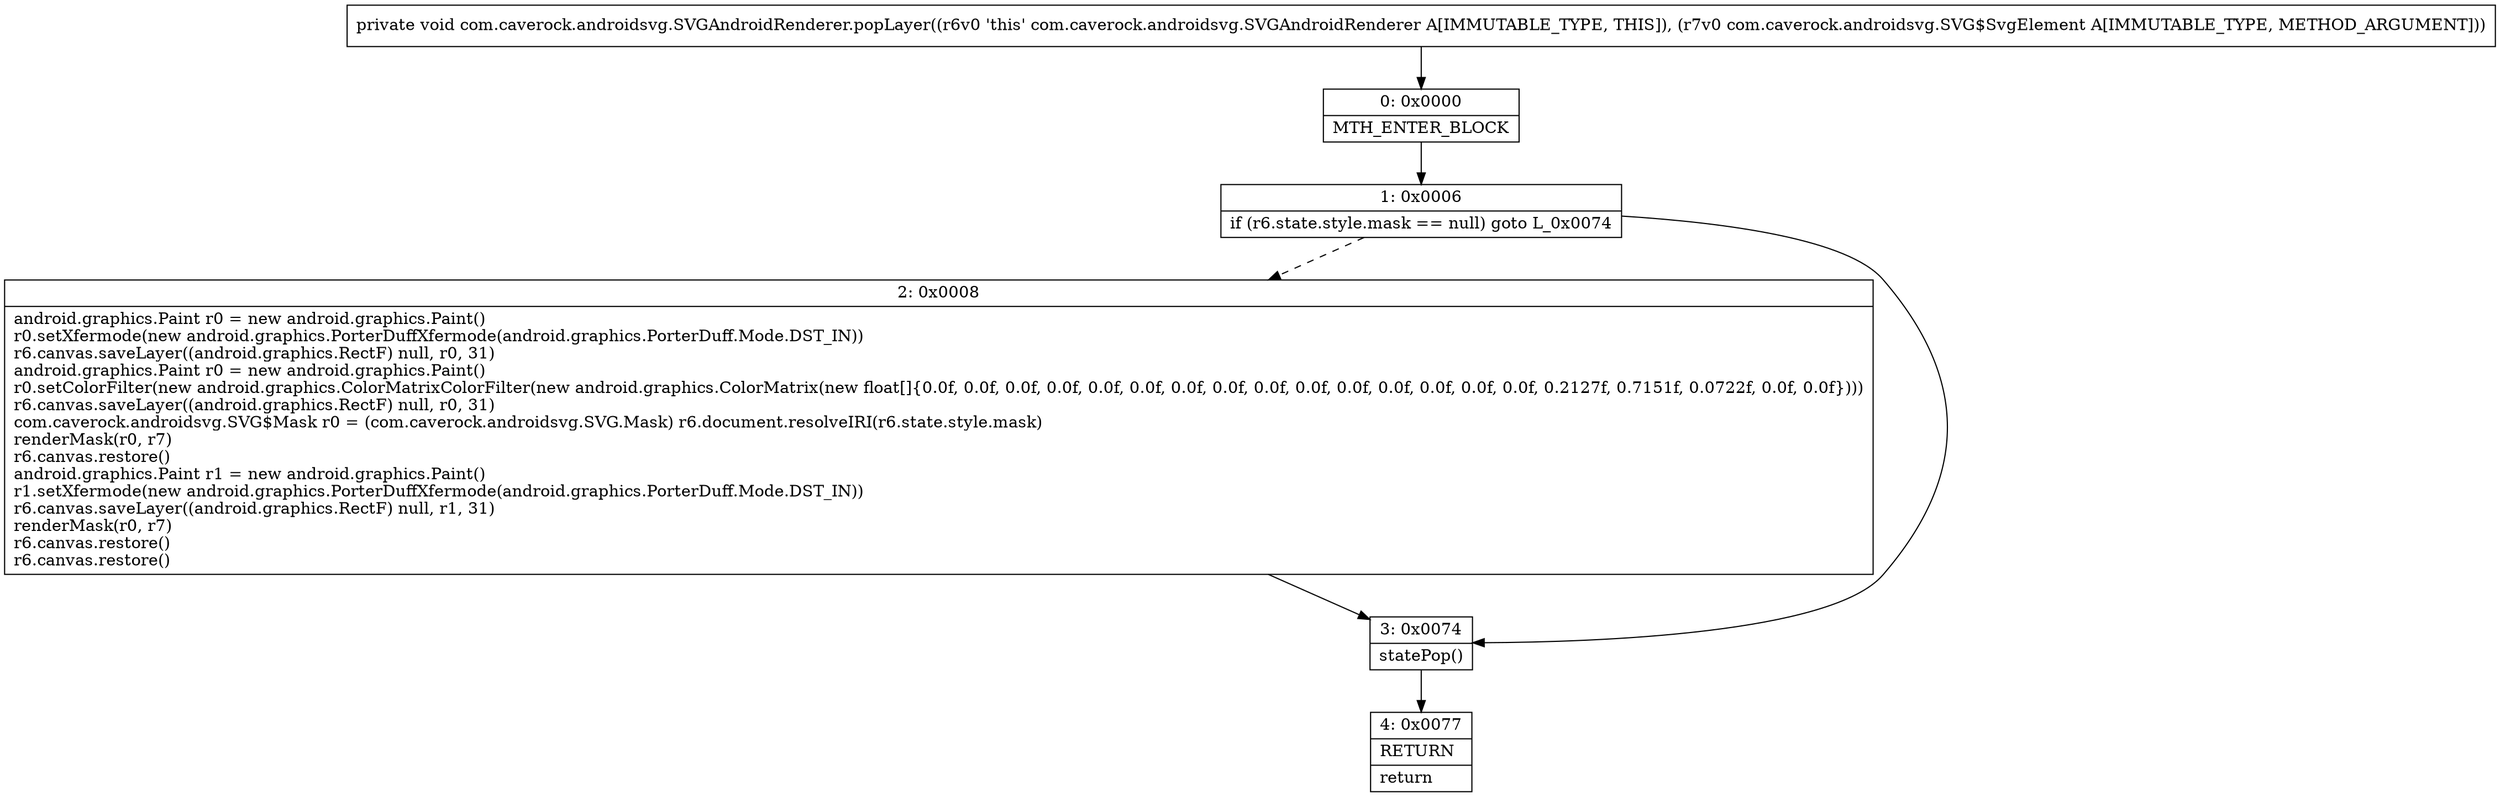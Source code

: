 digraph "CFG forcom.caverock.androidsvg.SVGAndroidRenderer.popLayer(Lcom\/caverock\/androidsvg\/SVG$SvgElement;)V" {
Node_0 [shape=record,label="{0\:\ 0x0000|MTH_ENTER_BLOCK\l}"];
Node_1 [shape=record,label="{1\:\ 0x0006|if (r6.state.style.mask == null) goto L_0x0074\l}"];
Node_2 [shape=record,label="{2\:\ 0x0008|android.graphics.Paint r0 = new android.graphics.Paint()\lr0.setXfermode(new android.graphics.PorterDuffXfermode(android.graphics.PorterDuff.Mode.DST_IN))\lr6.canvas.saveLayer((android.graphics.RectF) null, r0, 31)\landroid.graphics.Paint r0 = new android.graphics.Paint()\lr0.setColorFilter(new android.graphics.ColorMatrixColorFilter(new android.graphics.ColorMatrix(new float[]\{0.0f, 0.0f, 0.0f, 0.0f, 0.0f, 0.0f, 0.0f, 0.0f, 0.0f, 0.0f, 0.0f, 0.0f, 0.0f, 0.0f, 0.0f, 0.2127f, 0.7151f, 0.0722f, 0.0f, 0.0f\})))\lr6.canvas.saveLayer((android.graphics.RectF) null, r0, 31)\lcom.caverock.androidsvg.SVG$Mask r0 = (com.caverock.androidsvg.SVG.Mask) r6.document.resolveIRI(r6.state.style.mask)\lrenderMask(r0, r7)\lr6.canvas.restore()\landroid.graphics.Paint r1 = new android.graphics.Paint()\lr1.setXfermode(new android.graphics.PorterDuffXfermode(android.graphics.PorterDuff.Mode.DST_IN))\lr6.canvas.saveLayer((android.graphics.RectF) null, r1, 31)\lrenderMask(r0, r7)\lr6.canvas.restore()\lr6.canvas.restore()\l}"];
Node_3 [shape=record,label="{3\:\ 0x0074|statePop()\l}"];
Node_4 [shape=record,label="{4\:\ 0x0077|RETURN\l|return\l}"];
MethodNode[shape=record,label="{private void com.caverock.androidsvg.SVGAndroidRenderer.popLayer((r6v0 'this' com.caverock.androidsvg.SVGAndroidRenderer A[IMMUTABLE_TYPE, THIS]), (r7v0 com.caverock.androidsvg.SVG$SvgElement A[IMMUTABLE_TYPE, METHOD_ARGUMENT])) }"];
MethodNode -> Node_0;
Node_0 -> Node_1;
Node_1 -> Node_2[style=dashed];
Node_1 -> Node_3;
Node_2 -> Node_3;
Node_3 -> Node_4;
}

